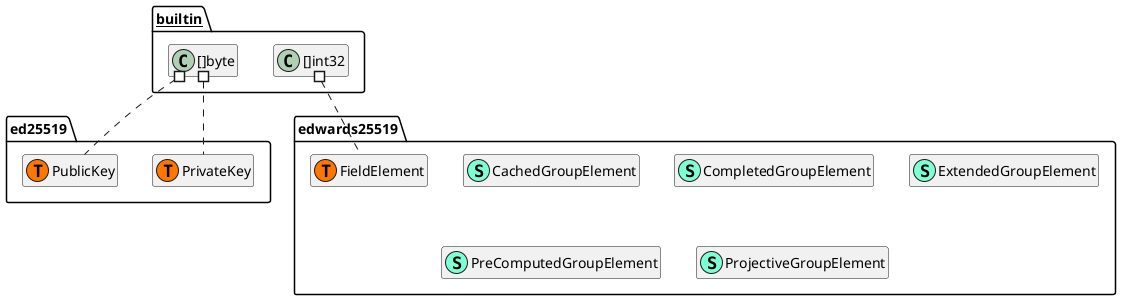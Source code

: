 @startuml
namespace ed25519 {
    class PrivateKey << (S,Aquamarine) >> {
        + Public() crypto.PublicKey
        + PubByte() []byte
        + ToX25519Sk() []byte
        + Hex() string
        + Clear() 
        + Sign(rand io.Reader, message []byte, opts crypto.SignerOpts) ([]byte, error)

    }
    class PublicKey << (S,Aquamarine) >> {
        + Hex() string
        + ToX25519Pk() []byte

    }
    class ed25519.PrivateKey << (T, #FF7700) >>  {
    }
    class ed25519.PublicKey << (T, #FF7700) >>  {
    }
}


namespace edwards25519 {
    class CachedGroupElement << (S,Aquamarine) >> {
        - yPlusX FieldElement

    }
    class CompletedGroupElement << (S,Aquamarine) >> {
        + X FieldElement

        + ToProjective(r *ProjectiveGroupElement) 
        + ToExtended(r *ExtendedGroupElement) 

    }
    class ExtendedGroupElement << (S,Aquamarine) >> {
        + X FieldElement

        + Zero() 
        + Double(r *CompletedGroupElement) 
        + ToCached(r *CachedGroupElement) 
        + ToProjective(r *ProjectiveGroupElement) 
        + ToBytes(s *[]byte) 
        + FromBytes(s *[]byte) bool

    }
    class PreComputedGroupElement << (S,Aquamarine) >> {
        - yPlusX FieldElement

        + Zero() 

    }
    class ProjectiveGroupElement << (S,Aquamarine) >> {
        + X FieldElement

        + Zero() 
        + Double(r *CompletedGroupElement) 
        + ToBytes(s *[]byte) 

    }
    class edwards25519.FieldElement << (T, #FF7700) >>  {
    }
}


"__builtin__.[]byte" #.. "ed25519.PrivateKey"
"__builtin__.[]byte" #.. "ed25519.PublicKey"
"__builtin__.[]int32" #.. "edwards25519.FieldElement"
hide fields
hide methods
@enduml
